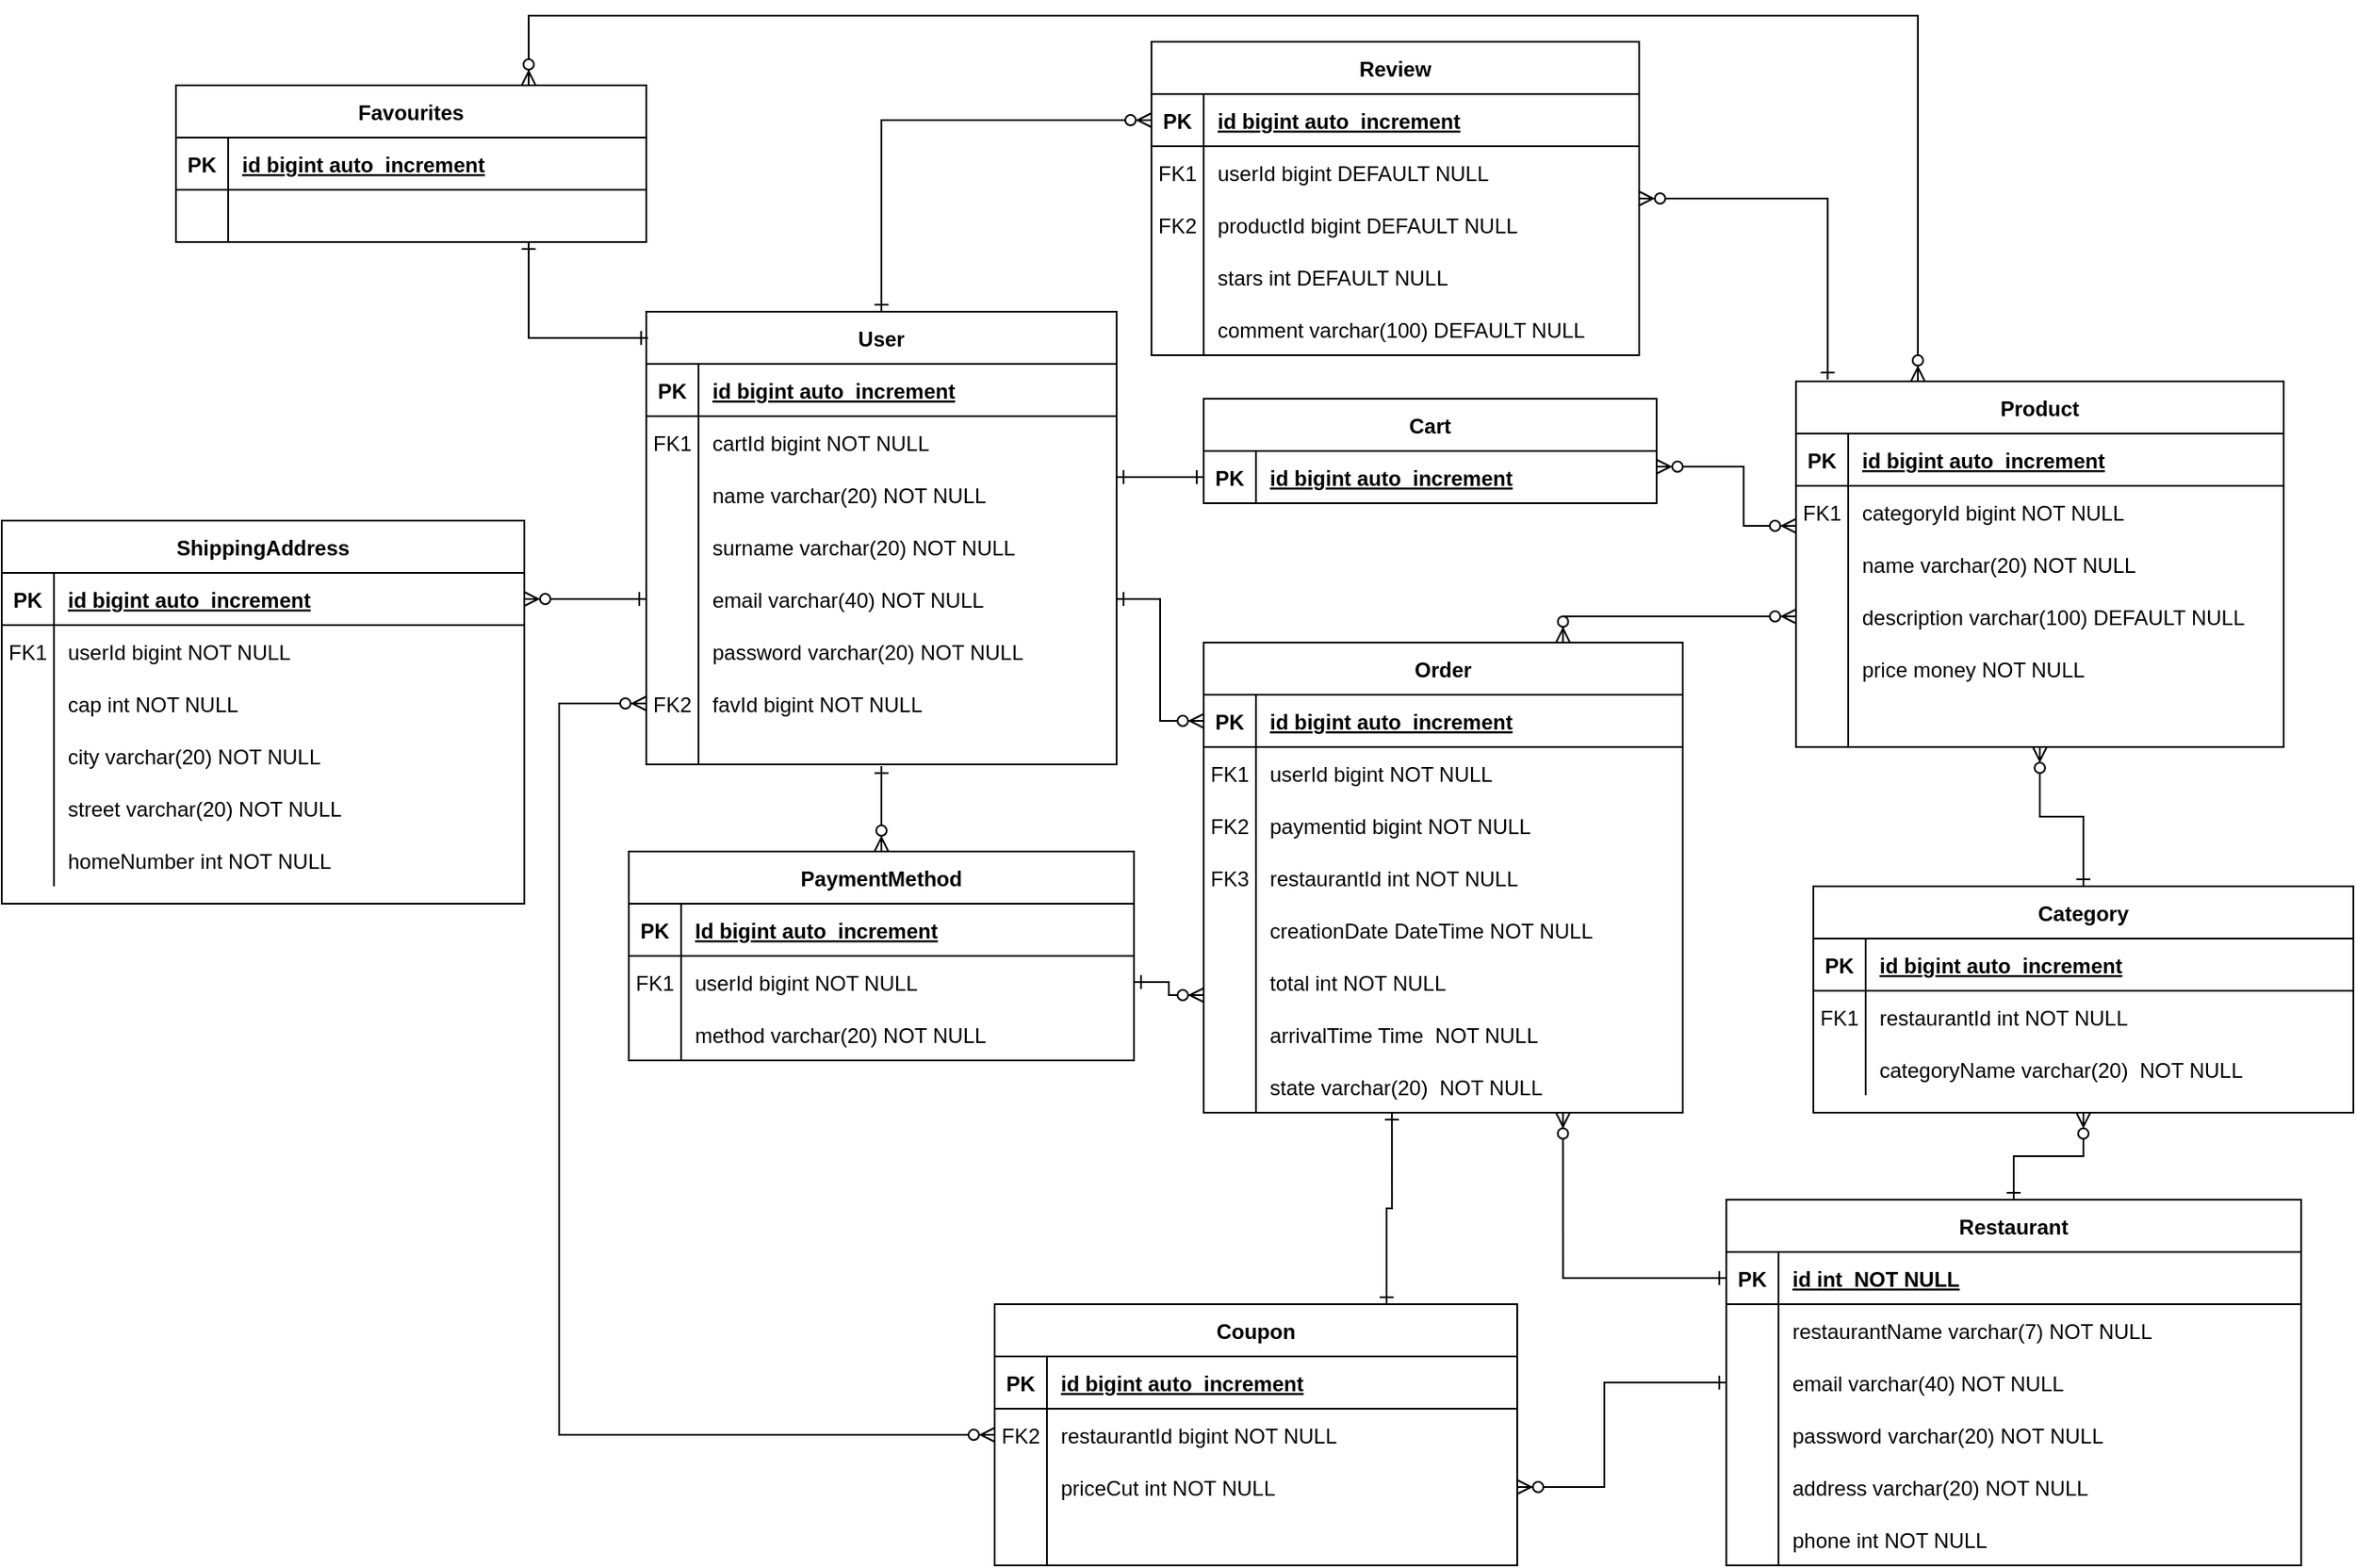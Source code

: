 <mxfile version="14.9.7" type="device"><diagram id="R2lEEEUBdFMjLlhIrx00" name="Page-1"><mxGraphModel dx="1316" dy="762" grid="1" gridSize="10" guides="1" tooltips="1" connect="1" arrows="1" fold="1" page="1" pageScale="1" pageWidth="850" pageHeight="1100" math="0" shadow="0" extFonts="Permanent Marker^https://fonts.googleapis.com/css?family=Permanent+Marker"><root><mxCell id="0"/><mxCell id="1" parent="0"/><mxCell id="C-vyLk0tnHw3VtMMgP7b-1" value="" style="edgeStyle=entityRelationEdgeStyle;endArrow=ERone;startArrow=ERone;endFill=0;startFill=0;entryX=1;entryY=0.167;entryDx=0;entryDy=0;exitX=0;exitY=0.5;exitDx=0;exitDy=0;entryPerimeter=0;" parent="1" source="C-vyLk0tnHw3VtMMgP7b-24" target="CeH41WI6BC9o4BVHSOyD-14" edge="1"><mxGeometry width="100" height="100" relative="1" as="geometry"><mxPoint x="340" y="720" as="sourcePoint"/><mxPoint x="440" y="620" as="targetPoint"/></mxGeometry></mxCell><mxCell id="C-vyLk0tnHw3VtMMgP7b-2" value="User" style="shape=table;startSize=30;container=1;collapsible=1;childLayout=tableLayout;fixedRows=1;rowLines=0;fontStyle=1;align=center;resizeLast=1;" parent="1" vertex="1"><mxGeometry x="120" y="270" width="270" height="260" as="geometry"/></mxCell><mxCell id="C-vyLk0tnHw3VtMMgP7b-3" value="" style="shape=partialRectangle;collapsible=0;dropTarget=0;pointerEvents=0;fillColor=none;points=[[0,0.5],[1,0.5]];portConstraint=eastwest;top=0;left=0;right=0;bottom=1;" parent="C-vyLk0tnHw3VtMMgP7b-2" vertex="1"><mxGeometry y="30" width="270" height="30" as="geometry"/></mxCell><mxCell id="C-vyLk0tnHw3VtMMgP7b-4" value="PK" style="shape=partialRectangle;overflow=hidden;connectable=0;fillColor=none;top=0;left=0;bottom=0;right=0;fontStyle=1;" parent="C-vyLk0tnHw3VtMMgP7b-3" vertex="1"><mxGeometry width="30" height="30" as="geometry"/></mxCell><mxCell id="C-vyLk0tnHw3VtMMgP7b-5" value="id bigint auto_increment " style="shape=partialRectangle;overflow=hidden;connectable=0;fillColor=none;top=0;left=0;bottom=0;right=0;align=left;spacingLeft=6;fontStyle=5;" parent="C-vyLk0tnHw3VtMMgP7b-3" vertex="1"><mxGeometry x="30" width="240" height="30" as="geometry"/></mxCell><mxCell id="C-vyLk0tnHw3VtMMgP7b-9" value="" style="shape=partialRectangle;collapsible=0;dropTarget=0;pointerEvents=0;fillColor=none;points=[[0,0.5],[1,0.5]];portConstraint=eastwest;top=0;left=0;right=0;bottom=0;" parent="C-vyLk0tnHw3VtMMgP7b-2" vertex="1"><mxGeometry y="60" width="270" height="30" as="geometry"/></mxCell><mxCell id="C-vyLk0tnHw3VtMMgP7b-10" value="FK1" style="shape=partialRectangle;overflow=hidden;connectable=0;fillColor=none;top=0;left=0;bottom=0;right=0;" parent="C-vyLk0tnHw3VtMMgP7b-9" vertex="1"><mxGeometry width="30" height="30" as="geometry"/></mxCell><mxCell id="C-vyLk0tnHw3VtMMgP7b-11" value="cartId bigint NOT NULL" style="shape=partialRectangle;overflow=hidden;connectable=0;fillColor=none;top=0;left=0;bottom=0;right=0;align=left;spacingLeft=6;" parent="C-vyLk0tnHw3VtMMgP7b-9" vertex="1"><mxGeometry x="30" width="240" height="30" as="geometry"/></mxCell><mxCell id="CeH41WI6BC9o4BVHSOyD-14" value="" style="shape=partialRectangle;collapsible=0;dropTarget=0;pointerEvents=0;fillColor=none;points=[[0,0.5],[1,0.5]];portConstraint=eastwest;top=0;left=0;right=0;bottom=0;" parent="C-vyLk0tnHw3VtMMgP7b-2" vertex="1"><mxGeometry y="90" width="270" height="30" as="geometry"/></mxCell><mxCell id="CeH41WI6BC9o4BVHSOyD-15" value="" style="shape=partialRectangle;overflow=hidden;connectable=0;fillColor=none;top=0;left=0;bottom=0;right=0;" parent="CeH41WI6BC9o4BVHSOyD-14" vertex="1"><mxGeometry width="30" height="30" as="geometry"/></mxCell><mxCell id="CeH41WI6BC9o4BVHSOyD-16" value="name varchar(20) NOT NULL" style="shape=partialRectangle;overflow=hidden;connectable=0;fillColor=none;top=0;left=0;bottom=0;right=0;align=left;spacingLeft=6;" parent="CeH41WI6BC9o4BVHSOyD-14" vertex="1"><mxGeometry x="30" width="240" height="30" as="geometry"/></mxCell><mxCell id="CeH41WI6BC9o4BVHSOyD-17" value="" style="shape=partialRectangle;collapsible=0;dropTarget=0;pointerEvents=0;fillColor=none;points=[[0,0.5],[1,0.5]];portConstraint=eastwest;top=0;left=0;right=0;bottom=0;" parent="C-vyLk0tnHw3VtMMgP7b-2" vertex="1"><mxGeometry y="120" width="270" height="30" as="geometry"/></mxCell><mxCell id="CeH41WI6BC9o4BVHSOyD-18" value="" style="shape=partialRectangle;overflow=hidden;connectable=0;fillColor=none;top=0;left=0;bottom=0;right=0;" parent="CeH41WI6BC9o4BVHSOyD-17" vertex="1"><mxGeometry width="30" height="30" as="geometry"/></mxCell><mxCell id="CeH41WI6BC9o4BVHSOyD-19" value="surname varchar(20) NOT NULL" style="shape=partialRectangle;overflow=hidden;connectable=0;fillColor=none;top=0;left=0;bottom=0;right=0;align=left;spacingLeft=6;" parent="CeH41WI6BC9o4BVHSOyD-17" vertex="1"><mxGeometry x="30" width="240" height="30" as="geometry"/></mxCell><mxCell id="CeH41WI6BC9o4BVHSOyD-20" value="" style="shape=partialRectangle;collapsible=0;dropTarget=0;pointerEvents=0;fillColor=none;points=[[0,0.5],[1,0.5]];portConstraint=eastwest;top=0;left=0;right=0;bottom=0;" parent="C-vyLk0tnHw3VtMMgP7b-2" vertex="1"><mxGeometry y="150" width="270" height="30" as="geometry"/></mxCell><mxCell id="CeH41WI6BC9o4BVHSOyD-21" value="" style="shape=partialRectangle;overflow=hidden;connectable=0;fillColor=none;top=0;left=0;bottom=0;right=0;" parent="CeH41WI6BC9o4BVHSOyD-20" vertex="1"><mxGeometry width="30" height="30" as="geometry"/></mxCell><mxCell id="CeH41WI6BC9o4BVHSOyD-22" value="email varchar(40) NOT NULL" style="shape=partialRectangle;overflow=hidden;connectable=0;fillColor=none;top=0;left=0;bottom=0;right=0;align=left;spacingLeft=6;" parent="CeH41WI6BC9o4BVHSOyD-20" vertex="1"><mxGeometry x="30" width="240" height="30" as="geometry"/></mxCell><mxCell id="CeH41WI6BC9o4BVHSOyD-23" value="" style="shape=partialRectangle;collapsible=0;dropTarget=0;pointerEvents=0;fillColor=none;points=[[0,0.5],[1,0.5]];portConstraint=eastwest;top=0;left=0;right=0;bottom=0;" parent="C-vyLk0tnHw3VtMMgP7b-2" vertex="1"><mxGeometry y="180" width="270" height="30" as="geometry"/></mxCell><mxCell id="CeH41WI6BC9o4BVHSOyD-24" value="" style="shape=partialRectangle;overflow=hidden;connectable=0;fillColor=none;top=0;left=0;bottom=0;right=0;" parent="CeH41WI6BC9o4BVHSOyD-23" vertex="1"><mxGeometry width="30" height="30" as="geometry"/></mxCell><mxCell id="CeH41WI6BC9o4BVHSOyD-25" value="password varchar(20) NOT NULL" style="shape=partialRectangle;overflow=hidden;connectable=0;fillColor=none;top=0;left=0;bottom=0;right=0;align=left;spacingLeft=6;" parent="CeH41WI6BC9o4BVHSOyD-23" vertex="1"><mxGeometry x="30" width="240" height="30" as="geometry"/></mxCell><mxCell id="CeH41WI6BC9o4BVHSOyD-11" value="" style="shape=partialRectangle;collapsible=0;dropTarget=0;pointerEvents=0;fillColor=none;points=[[0,0.5],[1,0.5]];portConstraint=eastwest;top=0;left=0;right=0;bottom=0;" parent="C-vyLk0tnHw3VtMMgP7b-2" vertex="1"><mxGeometry y="210" width="270" height="30" as="geometry"/></mxCell><mxCell id="CeH41WI6BC9o4BVHSOyD-12" value="FK2" style="shape=partialRectangle;overflow=hidden;connectable=0;fillColor=none;top=0;left=0;bottom=0;right=0;" parent="CeH41WI6BC9o4BVHSOyD-11" vertex="1"><mxGeometry width="30" height="30" as="geometry"/></mxCell><mxCell id="CeH41WI6BC9o4BVHSOyD-13" value="favId bigint NOT NULL" style="shape=partialRectangle;overflow=hidden;connectable=0;fillColor=none;top=0;left=0;bottom=0;right=0;align=left;spacingLeft=6;" parent="CeH41WI6BC9o4BVHSOyD-11" vertex="1"><mxGeometry x="30" width="240" height="30" as="geometry"/></mxCell><mxCell id="C-vyLk0tnHw3VtMMgP7b-6" value="" style="shape=partialRectangle;collapsible=0;dropTarget=0;pointerEvents=0;fillColor=none;points=[[0,0.5],[1,0.5]];portConstraint=eastwest;top=0;left=0;right=0;bottom=0;" parent="C-vyLk0tnHw3VtMMgP7b-2" vertex="1"><mxGeometry y="240" width="270" height="20" as="geometry"/></mxCell><mxCell id="C-vyLk0tnHw3VtMMgP7b-7" value="" style="shape=partialRectangle;overflow=hidden;connectable=0;fillColor=none;top=0;left=0;bottom=0;right=0;" parent="C-vyLk0tnHw3VtMMgP7b-6" vertex="1"><mxGeometry width="30" height="20" as="geometry"/></mxCell><mxCell id="C-vyLk0tnHw3VtMMgP7b-8" value="" style="shape=partialRectangle;overflow=hidden;connectable=0;fillColor=none;top=0;left=0;bottom=0;right=0;align=left;spacingLeft=6;" parent="C-vyLk0tnHw3VtMMgP7b-6" vertex="1"><mxGeometry x="30" width="240" height="20" as="geometry"/></mxCell><mxCell id="C-vyLk0tnHw3VtMMgP7b-23" value="Cart" style="shape=table;startSize=30;container=1;collapsible=1;childLayout=tableLayout;fixedRows=1;rowLines=0;fontStyle=1;align=center;resizeLast=1;" parent="1" vertex="1"><mxGeometry x="440" y="320" width="260" height="60" as="geometry"/></mxCell><mxCell id="C-vyLk0tnHw3VtMMgP7b-24" value="" style="shape=partialRectangle;collapsible=0;dropTarget=0;pointerEvents=0;fillColor=none;points=[[0,0.5],[1,0.5]];portConstraint=eastwest;top=0;left=0;right=0;bottom=1;" parent="C-vyLk0tnHw3VtMMgP7b-23" vertex="1"><mxGeometry y="30" width="260" height="30" as="geometry"/></mxCell><mxCell id="C-vyLk0tnHw3VtMMgP7b-25" value="PK" style="shape=partialRectangle;overflow=hidden;connectable=0;fillColor=none;top=0;left=0;bottom=0;right=0;fontStyle=1;" parent="C-vyLk0tnHw3VtMMgP7b-24" vertex="1"><mxGeometry width="30" height="30" as="geometry"/></mxCell><mxCell id="C-vyLk0tnHw3VtMMgP7b-26" value="id bigint auto_increment" style="shape=partialRectangle;overflow=hidden;connectable=0;fillColor=none;top=0;left=0;bottom=0;right=0;align=left;spacingLeft=6;fontStyle=5;" parent="C-vyLk0tnHw3VtMMgP7b-24" vertex="1"><mxGeometry x="30" width="230" height="30" as="geometry"/></mxCell><mxCell id="CeH41WI6BC9o4BVHSOyD-59" style="edgeStyle=orthogonalEdgeStyle;rounded=0;orthogonalLoop=1;jettySize=auto;html=1;exitX=0.5;exitY=0;exitDx=0;exitDy=0;startArrow=ERzeroToMany;startFill=1;endArrow=ERone;endFill=0;" parent="1" source="CeH41WI6BC9o4BVHSOyD-30" edge="1"><mxGeometry relative="1" as="geometry"><mxPoint x="255" y="531" as="targetPoint"/><Array as="points"><mxPoint x="255" y="531"/></Array></mxGeometry></mxCell><mxCell id="CeH41WI6BC9o4BVHSOyD-30" value="PaymentMethod" style="shape=table;startSize=30;container=1;collapsible=1;childLayout=tableLayout;fixedRows=1;rowLines=0;fontStyle=1;align=center;resizeLast=1;" parent="1" vertex="1"><mxGeometry x="110" y="580" width="290" height="120" as="geometry"/></mxCell><mxCell id="CeH41WI6BC9o4BVHSOyD-31" value="" style="shape=partialRectangle;collapsible=0;dropTarget=0;pointerEvents=0;fillColor=none;top=0;left=0;bottom=1;right=0;points=[[0,0.5],[1,0.5]];portConstraint=eastwest;" parent="CeH41WI6BC9o4BVHSOyD-30" vertex="1"><mxGeometry y="30" width="290" height="30" as="geometry"/></mxCell><mxCell id="CeH41WI6BC9o4BVHSOyD-32" value="PK" style="shape=partialRectangle;connectable=0;fillColor=none;top=0;left=0;bottom=0;right=0;fontStyle=1;overflow=hidden;" parent="CeH41WI6BC9o4BVHSOyD-31" vertex="1"><mxGeometry width="30" height="30" as="geometry"/></mxCell><mxCell id="CeH41WI6BC9o4BVHSOyD-33" value="Id bigint auto_increment" style="shape=partialRectangle;connectable=0;fillColor=none;top=0;left=0;bottom=0;right=0;align=left;spacingLeft=6;fontStyle=5;overflow=hidden;" parent="CeH41WI6BC9o4BVHSOyD-31" vertex="1"><mxGeometry x="30" width="260" height="30" as="geometry"/></mxCell><mxCell id="w4jnXNcKCKi4b3w4N-5O-28" value="" style="shape=partialRectangle;collapsible=0;dropTarget=0;pointerEvents=0;fillColor=none;top=0;left=0;bottom=0;right=0;points=[[0,0.5],[1,0.5]];portConstraint=eastwest;" parent="CeH41WI6BC9o4BVHSOyD-30" vertex="1"><mxGeometry y="60" width="290" height="30" as="geometry"/></mxCell><mxCell id="w4jnXNcKCKi4b3w4N-5O-29" value="FK1" style="shape=partialRectangle;connectable=0;fillColor=none;top=0;left=0;bottom=0;right=0;editable=1;overflow=hidden;" parent="w4jnXNcKCKi4b3w4N-5O-28" vertex="1"><mxGeometry width="30" height="30" as="geometry"/></mxCell><mxCell id="w4jnXNcKCKi4b3w4N-5O-30" value="userId bigint NOT NULL" style="shape=partialRectangle;connectable=0;fillColor=none;top=0;left=0;bottom=0;right=0;align=left;spacingLeft=6;overflow=hidden;" parent="w4jnXNcKCKi4b3w4N-5O-28" vertex="1"><mxGeometry x="30" width="260" height="30" as="geometry"/></mxCell><mxCell id="v0Ko7H9v9p0cmVI43iNv-5" value="" style="shape=partialRectangle;collapsible=0;dropTarget=0;pointerEvents=0;fillColor=none;top=0;left=0;bottom=0;right=0;points=[[0,0.5],[1,0.5]];portConstraint=eastwest;" parent="CeH41WI6BC9o4BVHSOyD-30" vertex="1"><mxGeometry y="90" width="290" height="30" as="geometry"/></mxCell><mxCell id="v0Ko7H9v9p0cmVI43iNv-6" value="" style="shape=partialRectangle;connectable=0;fillColor=none;top=0;left=0;bottom=0;right=0;editable=1;overflow=hidden;" parent="v0Ko7H9v9p0cmVI43iNv-5" vertex="1"><mxGeometry width="30" height="30" as="geometry"/></mxCell><mxCell id="v0Ko7H9v9p0cmVI43iNv-7" value="method varchar(20) NOT NULL" style="shape=partialRectangle;connectable=0;fillColor=none;top=0;left=0;bottom=0;right=0;align=left;spacingLeft=6;overflow=hidden;" parent="v0Ko7H9v9p0cmVI43iNv-5" vertex="1"><mxGeometry x="30" width="260" height="30" as="geometry"/></mxCell><mxCell id="CeH41WI6BC9o4BVHSOyD-61" style="edgeStyle=orthogonalEdgeStyle;rounded=0;orthogonalLoop=1;jettySize=auto;html=1;exitX=0;exitY=0.75;exitDx=0;exitDy=0;entryX=1;entryY=0.5;entryDx=0;entryDy=0;startArrow=ERzeroToMany;startFill=1;endArrow=ERone;endFill=0;" parent="1" source="CeH41WI6BC9o4BVHSOyD-46" target="w4jnXNcKCKi4b3w4N-5O-28" edge="1"><mxGeometry relative="1" as="geometry"/></mxCell><mxCell id="CeH41WI6BC9o4BVHSOyD-105" style="edgeStyle=orthogonalEdgeStyle;rounded=0;orthogonalLoop=1;jettySize=auto;html=1;exitX=0.75;exitY=1;exitDx=0;exitDy=0;entryX=0;entryY=0.5;entryDx=0;entryDy=0;startArrow=ERzeroToMany;startFill=1;endArrow=ERone;endFill=0;" parent="1" source="CeH41WI6BC9o4BVHSOyD-46" target="CeH41WI6BC9o4BVHSOyD-92" edge="1"><mxGeometry relative="1" as="geometry"><Array as="points"><mxPoint x="646" y="825"/></Array></mxGeometry></mxCell><mxCell id="CeH41WI6BC9o4BVHSOyD-46" value="Order" style="shape=table;startSize=30;container=1;collapsible=1;childLayout=tableLayout;fixedRows=1;rowLines=0;fontStyle=1;align=center;resizeLast=1;" parent="1" vertex="1"><mxGeometry x="440" y="460" width="275" height="270" as="geometry"/></mxCell><mxCell id="CeH41WI6BC9o4BVHSOyD-47" value="" style="shape=partialRectangle;collapsible=0;dropTarget=0;pointerEvents=0;fillColor=none;top=0;left=0;bottom=1;right=0;points=[[0,0.5],[1,0.5]];portConstraint=eastwest;" parent="CeH41WI6BC9o4BVHSOyD-46" vertex="1"><mxGeometry y="30" width="275" height="30" as="geometry"/></mxCell><mxCell id="CeH41WI6BC9o4BVHSOyD-48" value="PK" style="shape=partialRectangle;connectable=0;fillColor=none;top=0;left=0;bottom=0;right=0;fontStyle=1;overflow=hidden;" parent="CeH41WI6BC9o4BVHSOyD-47" vertex="1"><mxGeometry width="30" height="30" as="geometry"/></mxCell><mxCell id="CeH41WI6BC9o4BVHSOyD-49" value="id bigint auto_increment" style="shape=partialRectangle;connectable=0;fillColor=none;top=0;left=0;bottom=0;right=0;align=left;spacingLeft=6;fontStyle=5;overflow=hidden;" parent="CeH41WI6BC9o4BVHSOyD-47" vertex="1"><mxGeometry x="30" width="245" height="30" as="geometry"/></mxCell><mxCell id="CeH41WI6BC9o4BVHSOyD-50" value="" style="shape=partialRectangle;collapsible=0;dropTarget=0;pointerEvents=0;fillColor=none;top=0;left=0;bottom=0;right=0;points=[[0,0.5],[1,0.5]];portConstraint=eastwest;" parent="CeH41WI6BC9o4BVHSOyD-46" vertex="1"><mxGeometry y="60" width="275" height="30" as="geometry"/></mxCell><mxCell id="CeH41WI6BC9o4BVHSOyD-51" value="FK1" style="shape=partialRectangle;connectable=0;fillColor=none;top=0;left=0;bottom=0;right=0;editable=1;overflow=hidden;" parent="CeH41WI6BC9o4BVHSOyD-50" vertex="1"><mxGeometry width="30" height="30" as="geometry"/></mxCell><mxCell id="CeH41WI6BC9o4BVHSOyD-52" value="userId bigint NOT NULL" style="shape=partialRectangle;connectable=0;fillColor=none;top=0;left=0;bottom=0;right=0;align=left;spacingLeft=6;overflow=hidden;" parent="CeH41WI6BC9o4BVHSOyD-50" vertex="1"><mxGeometry x="30" width="245" height="30" as="geometry"/></mxCell><mxCell id="CeH41WI6BC9o4BVHSOyD-53" value="" style="shape=partialRectangle;collapsible=0;dropTarget=0;pointerEvents=0;fillColor=none;top=0;left=0;bottom=0;right=0;points=[[0,0.5],[1,0.5]];portConstraint=eastwest;" parent="CeH41WI6BC9o4BVHSOyD-46" vertex="1"><mxGeometry y="90" width="275" height="30" as="geometry"/></mxCell><mxCell id="CeH41WI6BC9o4BVHSOyD-54" value="FK2" style="shape=partialRectangle;connectable=0;fillColor=none;top=0;left=0;bottom=0;right=0;editable=1;overflow=hidden;" parent="CeH41WI6BC9o4BVHSOyD-53" vertex="1"><mxGeometry width="30" height="30" as="geometry"/></mxCell><mxCell id="CeH41WI6BC9o4BVHSOyD-55" value="paymentid bigint NOT NULL" style="shape=partialRectangle;connectable=0;fillColor=none;top=0;left=0;bottom=0;right=0;align=left;spacingLeft=6;overflow=hidden;" parent="CeH41WI6BC9o4BVHSOyD-53" vertex="1"><mxGeometry x="30" width="245" height="30" as="geometry"/></mxCell><mxCell id="CeH41WI6BC9o4BVHSOyD-56" value="" style="shape=partialRectangle;collapsible=0;dropTarget=0;pointerEvents=0;fillColor=none;top=0;left=0;bottom=0;right=0;points=[[0,0.5],[1,0.5]];portConstraint=eastwest;" parent="CeH41WI6BC9o4BVHSOyD-46" vertex="1"><mxGeometry y="120" width="275" height="30" as="geometry"/></mxCell><mxCell id="CeH41WI6BC9o4BVHSOyD-57" value="FK3" style="shape=partialRectangle;connectable=0;fillColor=none;top=0;left=0;bottom=0;right=0;editable=1;overflow=hidden;" parent="CeH41WI6BC9o4BVHSOyD-56" vertex="1"><mxGeometry width="30" height="30" as="geometry"/></mxCell><mxCell id="CeH41WI6BC9o4BVHSOyD-58" value="restaurantId int NOT NULL" style="shape=partialRectangle;connectable=0;fillColor=none;top=0;left=0;bottom=0;right=0;align=left;spacingLeft=6;overflow=hidden;" parent="CeH41WI6BC9o4BVHSOyD-56" vertex="1"><mxGeometry x="30" width="245" height="30" as="geometry"/></mxCell><mxCell id="CeH41WI6BC9o4BVHSOyD-183" value="" style="shape=partialRectangle;collapsible=0;dropTarget=0;pointerEvents=0;fillColor=none;top=0;left=0;bottom=0;right=0;points=[[0,0.5],[1,0.5]];portConstraint=eastwest;" parent="CeH41WI6BC9o4BVHSOyD-46" vertex="1"><mxGeometry y="150" width="275" height="30" as="geometry"/></mxCell><mxCell id="CeH41WI6BC9o4BVHSOyD-184" value="" style="shape=partialRectangle;connectable=0;fillColor=none;top=0;left=0;bottom=0;right=0;editable=1;overflow=hidden;" parent="CeH41WI6BC9o4BVHSOyD-183" vertex="1"><mxGeometry width="30" height="30" as="geometry"/></mxCell><mxCell id="CeH41WI6BC9o4BVHSOyD-185" value="creationDate DateTime NOT NULL" style="shape=partialRectangle;connectable=0;fillColor=none;top=0;left=0;bottom=0;right=0;align=left;spacingLeft=6;overflow=hidden;" parent="CeH41WI6BC9o4BVHSOyD-183" vertex="1"><mxGeometry x="30" width="245" height="30" as="geometry"/></mxCell><mxCell id="CeH41WI6BC9o4BVHSOyD-186" value="" style="shape=partialRectangle;collapsible=0;dropTarget=0;pointerEvents=0;fillColor=none;top=0;left=0;bottom=0;right=0;points=[[0,0.5],[1,0.5]];portConstraint=eastwest;" parent="CeH41WI6BC9o4BVHSOyD-46" vertex="1"><mxGeometry y="180" width="275" height="30" as="geometry"/></mxCell><mxCell id="CeH41WI6BC9o4BVHSOyD-187" value="" style="shape=partialRectangle;connectable=0;fillColor=none;top=0;left=0;bottom=0;right=0;editable=1;overflow=hidden;" parent="CeH41WI6BC9o4BVHSOyD-186" vertex="1"><mxGeometry width="30" height="30" as="geometry"/></mxCell><mxCell id="CeH41WI6BC9o4BVHSOyD-188" value="total int NOT NULL" style="shape=partialRectangle;connectable=0;fillColor=none;top=0;left=0;bottom=0;right=0;align=left;spacingLeft=6;overflow=hidden;" parent="CeH41WI6BC9o4BVHSOyD-186" vertex="1"><mxGeometry x="30" width="245" height="30" as="geometry"/></mxCell><mxCell id="CeH41WI6BC9o4BVHSOyD-189" value="" style="shape=partialRectangle;collapsible=0;dropTarget=0;pointerEvents=0;fillColor=none;top=0;left=0;bottom=0;right=0;points=[[0,0.5],[1,0.5]];portConstraint=eastwest;" parent="CeH41WI6BC9o4BVHSOyD-46" vertex="1"><mxGeometry y="210" width="275" height="30" as="geometry"/></mxCell><mxCell id="CeH41WI6BC9o4BVHSOyD-190" value="" style="shape=partialRectangle;connectable=0;fillColor=none;top=0;left=0;bottom=0;right=0;editable=1;overflow=hidden;" parent="CeH41WI6BC9o4BVHSOyD-189" vertex="1"><mxGeometry width="30" height="30" as="geometry"/></mxCell><mxCell id="CeH41WI6BC9o4BVHSOyD-191" value="arrivalTime Time  NOT NULL" style="shape=partialRectangle;connectable=0;fillColor=none;top=0;left=0;bottom=0;right=0;align=left;spacingLeft=6;overflow=hidden;" parent="CeH41WI6BC9o4BVHSOyD-189" vertex="1"><mxGeometry x="30" width="245" height="30" as="geometry"/></mxCell><mxCell id="CeH41WI6BC9o4BVHSOyD-192" value="" style="shape=partialRectangle;collapsible=0;dropTarget=0;pointerEvents=0;fillColor=none;top=0;left=0;bottom=0;right=0;points=[[0,0.5],[1,0.5]];portConstraint=eastwest;" parent="CeH41WI6BC9o4BVHSOyD-46" vertex="1"><mxGeometry y="240" width="275" height="30" as="geometry"/></mxCell><mxCell id="CeH41WI6BC9o4BVHSOyD-193" value="" style="shape=partialRectangle;connectable=0;fillColor=none;top=0;left=0;bottom=0;right=0;editable=1;overflow=hidden;" parent="CeH41WI6BC9o4BVHSOyD-192" vertex="1"><mxGeometry width="30" height="30" as="geometry"/></mxCell><mxCell id="CeH41WI6BC9o4BVHSOyD-194" value="state varchar(20)  NOT NULL" style="shape=partialRectangle;connectable=0;fillColor=none;top=0;left=0;bottom=0;right=0;align=left;spacingLeft=6;overflow=hidden;" parent="CeH41WI6BC9o4BVHSOyD-192" vertex="1"><mxGeometry x="30" width="245" height="30" as="geometry"/></mxCell><mxCell id="CeH41WI6BC9o4BVHSOyD-60" style="edgeStyle=orthogonalEdgeStyle;rounded=0;orthogonalLoop=1;jettySize=auto;html=1;exitX=0;exitY=0.5;exitDx=0;exitDy=0;entryX=1;entryY=0.5;entryDx=0;entryDy=0;startArrow=ERzeroToMany;startFill=1;endArrow=ERone;endFill=0;" parent="1" source="CeH41WI6BC9o4BVHSOyD-47" target="CeH41WI6BC9o4BVHSOyD-20" edge="1"><mxGeometry relative="1" as="geometry"/></mxCell><mxCell id="CeH41WI6BC9o4BVHSOyD-90" style="edgeStyle=orthogonalEdgeStyle;rounded=0;orthogonalLoop=1;jettySize=auto;html=1;exitX=0.5;exitY=1;exitDx=0;exitDy=0;entryX=0.5;entryY=0;entryDx=0;entryDy=0;startArrow=ERzeroToMany;startFill=1;endArrow=ERone;endFill=0;" parent="1" source="CeH41WI6BC9o4BVHSOyD-62" target="CeH41WI6BC9o4BVHSOyD-77" edge="1"><mxGeometry relative="1" as="geometry"><Array as="points"><mxPoint x="920" y="560"/><mxPoint x="945" y="560"/></Array></mxGeometry></mxCell><mxCell id="CeH41WI6BC9o4BVHSOyD-62" value="Product" style="shape=table;startSize=30;container=1;collapsible=1;childLayout=tableLayout;fixedRows=1;rowLines=0;fontStyle=1;align=center;resizeLast=1;" parent="1" vertex="1"><mxGeometry x="780" y="310" width="280" height="210" as="geometry"/></mxCell><mxCell id="CeH41WI6BC9o4BVHSOyD-63" value="" style="shape=partialRectangle;collapsible=0;dropTarget=0;pointerEvents=0;fillColor=none;top=0;left=0;bottom=1;right=0;points=[[0,0.5],[1,0.5]];portConstraint=eastwest;" parent="CeH41WI6BC9o4BVHSOyD-62" vertex="1"><mxGeometry y="30" width="280" height="30" as="geometry"/></mxCell><mxCell id="CeH41WI6BC9o4BVHSOyD-64" value="PK" style="shape=partialRectangle;connectable=0;fillColor=none;top=0;left=0;bottom=0;right=0;fontStyle=1;overflow=hidden;" parent="CeH41WI6BC9o4BVHSOyD-63" vertex="1"><mxGeometry width="30" height="30" as="geometry"/></mxCell><mxCell id="CeH41WI6BC9o4BVHSOyD-65" value="id bigint auto_increment" style="shape=partialRectangle;connectable=0;fillColor=none;top=0;left=0;bottom=0;right=0;align=left;spacingLeft=6;fontStyle=5;overflow=hidden;" parent="CeH41WI6BC9o4BVHSOyD-63" vertex="1"><mxGeometry x="30" width="250" height="30" as="geometry"/></mxCell><mxCell id="CeH41WI6BC9o4BVHSOyD-66" value="" style="shape=partialRectangle;collapsible=0;dropTarget=0;pointerEvents=0;fillColor=none;top=0;left=0;bottom=0;right=0;points=[[0,0.5],[1,0.5]];portConstraint=eastwest;" parent="CeH41WI6BC9o4BVHSOyD-62" vertex="1"><mxGeometry y="60" width="280" height="30" as="geometry"/></mxCell><mxCell id="CeH41WI6BC9o4BVHSOyD-67" value="FK1" style="shape=partialRectangle;connectable=0;fillColor=none;top=0;left=0;bottom=0;right=0;editable=1;overflow=hidden;" parent="CeH41WI6BC9o4BVHSOyD-66" vertex="1"><mxGeometry width="30" height="30" as="geometry"/></mxCell><mxCell id="CeH41WI6BC9o4BVHSOyD-68" value="categoryId bigint NOT NULL" style="shape=partialRectangle;connectable=0;fillColor=none;top=0;left=0;bottom=0;right=0;align=left;spacingLeft=6;overflow=hidden;" parent="CeH41WI6BC9o4BVHSOyD-66" vertex="1"><mxGeometry x="30" width="250" height="30" as="geometry"/></mxCell><mxCell id="CeH41WI6BC9o4BVHSOyD-69" value="" style="shape=partialRectangle;collapsible=0;dropTarget=0;pointerEvents=0;fillColor=none;top=0;left=0;bottom=0;right=0;points=[[0,0.5],[1,0.5]];portConstraint=eastwest;" parent="CeH41WI6BC9o4BVHSOyD-62" vertex="1"><mxGeometry y="90" width="280" height="30" as="geometry"/></mxCell><mxCell id="CeH41WI6BC9o4BVHSOyD-70" value="" style="shape=partialRectangle;connectable=0;fillColor=none;top=0;left=0;bottom=0;right=0;editable=1;overflow=hidden;" parent="CeH41WI6BC9o4BVHSOyD-69" vertex="1"><mxGeometry width="30" height="30" as="geometry"/></mxCell><mxCell id="CeH41WI6BC9o4BVHSOyD-71" value="name varchar(20) NOT NULL" style="shape=partialRectangle;connectable=0;fillColor=none;top=0;left=0;bottom=0;right=0;align=left;spacingLeft=6;overflow=hidden;" parent="CeH41WI6BC9o4BVHSOyD-69" vertex="1"><mxGeometry x="30" width="250" height="30" as="geometry"/></mxCell><mxCell id="CeH41WI6BC9o4BVHSOyD-72" value="" style="shape=partialRectangle;collapsible=0;dropTarget=0;pointerEvents=0;fillColor=none;top=0;left=0;bottom=0;right=0;points=[[0,0.5],[1,0.5]];portConstraint=eastwest;" parent="CeH41WI6BC9o4BVHSOyD-62" vertex="1"><mxGeometry y="120" width="280" height="30" as="geometry"/></mxCell><mxCell id="CeH41WI6BC9o4BVHSOyD-73" value="" style="shape=partialRectangle;connectable=0;fillColor=none;top=0;left=0;bottom=0;right=0;editable=1;overflow=hidden;" parent="CeH41WI6BC9o4BVHSOyD-72" vertex="1"><mxGeometry width="30" height="30" as="geometry"/></mxCell><mxCell id="CeH41WI6BC9o4BVHSOyD-74" value="description varchar(100) DEFAULT NULL" style="shape=partialRectangle;connectable=0;fillColor=none;top=0;left=0;bottom=0;right=0;align=left;spacingLeft=6;overflow=hidden;" parent="CeH41WI6BC9o4BVHSOyD-72" vertex="1"><mxGeometry x="30" width="250" height="30" as="geometry"/></mxCell><mxCell id="w4jnXNcKCKi4b3w4N-5O-7" value="" style="shape=partialRectangle;collapsible=0;dropTarget=0;pointerEvents=0;fillColor=none;top=0;left=0;bottom=0;right=0;points=[[0,0.5],[1,0.5]];portConstraint=eastwest;" parent="CeH41WI6BC9o4BVHSOyD-62" vertex="1"><mxGeometry y="150" width="280" height="30" as="geometry"/></mxCell><mxCell id="w4jnXNcKCKi4b3w4N-5O-8" value="" style="shape=partialRectangle;connectable=0;fillColor=none;top=0;left=0;bottom=0;right=0;editable=1;overflow=hidden;" parent="w4jnXNcKCKi4b3w4N-5O-7" vertex="1"><mxGeometry width="30" height="30" as="geometry"/></mxCell><mxCell id="w4jnXNcKCKi4b3w4N-5O-9" value="price money NOT NULL" style="shape=partialRectangle;connectable=0;fillColor=none;top=0;left=0;bottom=0;right=0;align=left;spacingLeft=6;overflow=hidden;" parent="w4jnXNcKCKi4b3w4N-5O-7" vertex="1"><mxGeometry x="30" width="250" height="30" as="geometry"/></mxCell><mxCell id="w4jnXNcKCKi4b3w4N-5O-1" value="" style="shape=partialRectangle;collapsible=0;dropTarget=0;pointerEvents=0;fillColor=none;top=0;left=0;bottom=0;right=0;points=[[0,0.5],[1,0.5]];portConstraint=eastwest;" parent="CeH41WI6BC9o4BVHSOyD-62" vertex="1"><mxGeometry y="180" width="280" height="30" as="geometry"/></mxCell><mxCell id="w4jnXNcKCKi4b3w4N-5O-2" value="" style="shape=partialRectangle;connectable=0;fillColor=none;top=0;left=0;bottom=0;right=0;editable=1;overflow=hidden;" parent="w4jnXNcKCKi4b3w4N-5O-1" vertex="1"><mxGeometry width="30" height="30" as="geometry"/></mxCell><mxCell id="w4jnXNcKCKi4b3w4N-5O-3" value="" style="shape=partialRectangle;connectable=0;fillColor=none;top=0;left=0;bottom=0;right=0;align=left;spacingLeft=6;overflow=hidden;" parent="w4jnXNcKCKi4b3w4N-5O-1" vertex="1"><mxGeometry x="30" width="250" height="30" as="geometry"/></mxCell><mxCell id="CeH41WI6BC9o4BVHSOyD-75" style="edgeStyle=orthogonalEdgeStyle;rounded=0;orthogonalLoop=1;jettySize=auto;html=1;startArrow=ERzeroToMany;startFill=1;endArrow=ERzeroToMany;endFill=1;" parent="1" edge="1"><mxGeometry relative="1" as="geometry"><Array as="points"><mxPoint x="750" y="393"/><mxPoint x="750" y="359"/></Array><mxPoint x="780" y="393" as="sourcePoint"/><mxPoint x="700" y="359" as="targetPoint"/></mxGeometry></mxCell><mxCell id="CeH41WI6BC9o4BVHSOyD-76" style="edgeStyle=orthogonalEdgeStyle;rounded=0;orthogonalLoop=1;jettySize=auto;html=1;exitX=0;exitY=0.5;exitDx=0;exitDy=0;entryX=0.75;entryY=0;entryDx=0;entryDy=0;startArrow=ERzeroToMany;startFill=1;endArrow=ERzeroToMany;endFill=1;" parent="1" source="CeH41WI6BC9o4BVHSOyD-72" target="CeH41WI6BC9o4BVHSOyD-46" edge="1"><mxGeometry relative="1" as="geometry"><Array as="points"><mxPoint x="646" y="445"/></Array></mxGeometry></mxCell><mxCell id="CeH41WI6BC9o4BVHSOyD-104" style="edgeStyle=orthogonalEdgeStyle;rounded=0;orthogonalLoop=1;jettySize=auto;html=1;startArrow=ERzeroToMany;startFill=1;endArrow=ERone;endFill=0;exitX=0.5;exitY=1;exitDx=0;exitDy=0;" parent="1" target="CeH41WI6BC9o4BVHSOyD-91" edge="1" source="CeH41WI6BC9o4BVHSOyD-77"><mxGeometry relative="1" as="geometry"><Array as="points"/><mxPoint x="905" y="700" as="sourcePoint"/></mxGeometry></mxCell><mxCell id="CeH41WI6BC9o4BVHSOyD-77" value="Category" style="shape=table;startSize=30;container=1;collapsible=1;childLayout=tableLayout;fixedRows=1;rowLines=0;fontStyle=1;align=center;resizeLast=1;" parent="1" vertex="1"><mxGeometry x="790" y="600" width="310" height="130" as="geometry"/></mxCell><mxCell id="CeH41WI6BC9o4BVHSOyD-78" value="" style="shape=partialRectangle;collapsible=0;dropTarget=0;pointerEvents=0;fillColor=none;top=0;left=0;bottom=1;right=0;points=[[0,0.5],[1,0.5]];portConstraint=eastwest;" parent="CeH41WI6BC9o4BVHSOyD-77" vertex="1"><mxGeometry y="30" width="310" height="30" as="geometry"/></mxCell><mxCell id="CeH41WI6BC9o4BVHSOyD-79" value="PK" style="shape=partialRectangle;connectable=0;fillColor=none;top=0;left=0;bottom=0;right=0;fontStyle=1;overflow=hidden;" parent="CeH41WI6BC9o4BVHSOyD-78" vertex="1"><mxGeometry width="30" height="30" as="geometry"/></mxCell><mxCell id="CeH41WI6BC9o4BVHSOyD-80" value="id bigint auto_increment" style="shape=partialRectangle;connectable=0;fillColor=none;top=0;left=0;bottom=0;right=0;align=left;spacingLeft=6;fontStyle=5;overflow=hidden;" parent="CeH41WI6BC9o4BVHSOyD-78" vertex="1"><mxGeometry x="30" width="280" height="30" as="geometry"/></mxCell><mxCell id="CeH41WI6BC9o4BVHSOyD-81" value="" style="shape=partialRectangle;collapsible=0;dropTarget=0;pointerEvents=0;fillColor=none;top=0;left=0;bottom=0;right=0;points=[[0,0.5],[1,0.5]];portConstraint=eastwest;" parent="CeH41WI6BC9o4BVHSOyD-77" vertex="1"><mxGeometry y="60" width="310" height="30" as="geometry"/></mxCell><mxCell id="CeH41WI6BC9o4BVHSOyD-82" value="FK1" style="shape=partialRectangle;connectable=0;fillColor=none;top=0;left=0;bottom=0;right=0;editable=1;overflow=hidden;" parent="CeH41WI6BC9o4BVHSOyD-81" vertex="1"><mxGeometry width="30" height="30" as="geometry"/></mxCell><mxCell id="CeH41WI6BC9o4BVHSOyD-83" value="restaurantId int NOT NULL" style="shape=partialRectangle;connectable=0;fillColor=none;top=0;left=0;bottom=0;right=0;align=left;spacingLeft=6;overflow=hidden;" parent="CeH41WI6BC9o4BVHSOyD-81" vertex="1"><mxGeometry x="30" width="280" height="30" as="geometry"/></mxCell><mxCell id="Xtvbg3dytBhXi6AT1d0Q-1" value="" style="shape=partialRectangle;collapsible=0;dropTarget=0;pointerEvents=0;fillColor=none;top=0;left=0;bottom=0;right=0;points=[[0,0.5],[1,0.5]];portConstraint=eastwest;" vertex="1" parent="CeH41WI6BC9o4BVHSOyD-77"><mxGeometry y="90" width="310" height="30" as="geometry"/></mxCell><mxCell id="Xtvbg3dytBhXi6AT1d0Q-2" value="" style="shape=partialRectangle;connectable=0;fillColor=none;top=0;left=0;bottom=0;right=0;editable=1;overflow=hidden;" vertex="1" parent="Xtvbg3dytBhXi6AT1d0Q-1"><mxGeometry width="30" height="30" as="geometry"/></mxCell><mxCell id="Xtvbg3dytBhXi6AT1d0Q-3" value="categoryName varchar(20)  NOT NULL" style="shape=partialRectangle;connectable=0;fillColor=none;top=0;left=0;bottom=0;right=0;align=left;spacingLeft=6;overflow=hidden;" vertex="1" parent="Xtvbg3dytBhXi6AT1d0Q-1"><mxGeometry x="30" width="280" height="30" as="geometry"/></mxCell><mxCell id="CeH41WI6BC9o4BVHSOyD-91" value="Restaurant" style="shape=table;startSize=30;container=1;collapsible=1;childLayout=tableLayout;fixedRows=1;rowLines=0;fontStyle=1;align=center;resizeLast=1;" parent="1" vertex="1"><mxGeometry x="740" y="780" width="330" height="210" as="geometry"/></mxCell><mxCell id="CeH41WI6BC9o4BVHSOyD-92" value="" style="shape=partialRectangle;collapsible=0;dropTarget=0;pointerEvents=0;fillColor=none;top=0;left=0;bottom=1;right=0;points=[[0,0.5],[1,0.5]];portConstraint=eastwest;" parent="CeH41WI6BC9o4BVHSOyD-91" vertex="1"><mxGeometry y="30" width="330" height="30" as="geometry"/></mxCell><mxCell id="CeH41WI6BC9o4BVHSOyD-93" value="PK" style="shape=partialRectangle;connectable=0;fillColor=none;top=0;left=0;bottom=0;right=0;fontStyle=1;overflow=hidden;" parent="CeH41WI6BC9o4BVHSOyD-92" vertex="1"><mxGeometry width="30" height="30" as="geometry"/></mxCell><mxCell id="CeH41WI6BC9o4BVHSOyD-94" value="id int  NOT NULL" style="shape=partialRectangle;connectable=0;fillColor=none;top=0;left=0;bottom=0;right=0;align=left;spacingLeft=6;fontStyle=5;overflow=hidden;" parent="CeH41WI6BC9o4BVHSOyD-92" vertex="1"><mxGeometry x="30" width="300" height="30" as="geometry"/></mxCell><mxCell id="v0Ko7H9v9p0cmVI43iNv-31" value="" style="shape=partialRectangle;collapsible=0;dropTarget=0;pointerEvents=0;fillColor=none;top=0;left=0;bottom=0;right=0;points=[[0,0.5],[1,0.5]];portConstraint=eastwest;" parent="CeH41WI6BC9o4BVHSOyD-91" vertex="1"><mxGeometry y="60" width="330" height="30" as="geometry"/></mxCell><mxCell id="v0Ko7H9v9p0cmVI43iNv-32" value="" style="shape=partialRectangle;connectable=0;fillColor=none;top=0;left=0;bottom=0;right=0;editable=1;overflow=hidden;" parent="v0Ko7H9v9p0cmVI43iNv-31" vertex="1"><mxGeometry width="30" height="30" as="geometry"/></mxCell><mxCell id="v0Ko7H9v9p0cmVI43iNv-33" value="restaurantName varchar(7) NOT NULL" style="shape=partialRectangle;connectable=0;fillColor=none;top=0;left=0;bottom=0;right=0;align=left;spacingLeft=6;overflow=hidden;" parent="v0Ko7H9v9p0cmVI43iNv-31" vertex="1"><mxGeometry x="30" width="300" height="30" as="geometry"/></mxCell><mxCell id="CeH41WI6BC9o4BVHSOyD-98" value="" style="shape=partialRectangle;collapsible=0;dropTarget=0;pointerEvents=0;fillColor=none;top=0;left=0;bottom=0;right=0;points=[[0,0.5],[1,0.5]];portConstraint=eastwest;" parent="CeH41WI6BC9o4BVHSOyD-91" vertex="1"><mxGeometry y="90" width="330" height="30" as="geometry"/></mxCell><mxCell id="CeH41WI6BC9o4BVHSOyD-99" value="" style="shape=partialRectangle;connectable=0;fillColor=none;top=0;left=0;bottom=0;right=0;editable=1;overflow=hidden;" parent="CeH41WI6BC9o4BVHSOyD-98" vertex="1"><mxGeometry width="30" height="30" as="geometry"/></mxCell><mxCell id="CeH41WI6BC9o4BVHSOyD-100" value="email varchar(40) NOT NULL" style="shape=partialRectangle;connectable=0;fillColor=none;top=0;left=0;bottom=0;right=0;align=left;spacingLeft=6;overflow=hidden;" parent="CeH41WI6BC9o4BVHSOyD-98" vertex="1"><mxGeometry x="30" width="300" height="30" as="geometry"/></mxCell><mxCell id="v0Ko7H9v9p0cmVI43iNv-28" value="" style="shape=partialRectangle;collapsible=0;dropTarget=0;pointerEvents=0;fillColor=none;top=0;left=0;bottom=0;right=0;points=[[0,0.5],[1,0.5]];portConstraint=eastwest;" parent="CeH41WI6BC9o4BVHSOyD-91" vertex="1"><mxGeometry y="120" width="330" height="30" as="geometry"/></mxCell><mxCell id="v0Ko7H9v9p0cmVI43iNv-29" value="" style="shape=partialRectangle;connectable=0;fillColor=none;top=0;left=0;bottom=0;right=0;editable=1;overflow=hidden;" parent="v0Ko7H9v9p0cmVI43iNv-28" vertex="1"><mxGeometry width="30" height="30" as="geometry"/></mxCell><mxCell id="v0Ko7H9v9p0cmVI43iNv-30" value="password varchar(20) NOT NULL" style="shape=partialRectangle;connectable=0;fillColor=none;top=0;left=0;bottom=0;right=0;align=left;spacingLeft=6;overflow=hidden;" parent="v0Ko7H9v9p0cmVI43iNv-28" vertex="1"><mxGeometry x="30" width="300" height="30" as="geometry"/></mxCell><mxCell id="v0Ko7H9v9p0cmVI43iNv-34" value="" style="shape=partialRectangle;collapsible=0;dropTarget=0;pointerEvents=0;fillColor=none;top=0;left=0;bottom=0;right=0;points=[[0,0.5],[1,0.5]];portConstraint=eastwest;" parent="CeH41WI6BC9o4BVHSOyD-91" vertex="1"><mxGeometry y="150" width="330" height="30" as="geometry"/></mxCell><mxCell id="v0Ko7H9v9p0cmVI43iNv-35" value="" style="shape=partialRectangle;connectable=0;fillColor=none;top=0;left=0;bottom=0;right=0;editable=1;overflow=hidden;" parent="v0Ko7H9v9p0cmVI43iNv-34" vertex="1"><mxGeometry width="30" height="30" as="geometry"/></mxCell><mxCell id="v0Ko7H9v9p0cmVI43iNv-36" value="address varchar(20) NOT NULL" style="shape=partialRectangle;connectable=0;fillColor=none;top=0;left=0;bottom=0;right=0;align=left;spacingLeft=6;overflow=hidden;" parent="v0Ko7H9v9p0cmVI43iNv-34" vertex="1"><mxGeometry x="30" width="300" height="30" as="geometry"/></mxCell><mxCell id="e9CVlYwTHjfBYk54vyiZ-2" value="" style="shape=partialRectangle;collapsible=0;dropTarget=0;pointerEvents=0;fillColor=none;top=0;left=0;bottom=0;right=0;points=[[0,0.5],[1,0.5]];portConstraint=eastwest;" parent="CeH41WI6BC9o4BVHSOyD-91" vertex="1"><mxGeometry y="180" width="330" height="30" as="geometry"/></mxCell><mxCell id="e9CVlYwTHjfBYk54vyiZ-3" value="" style="shape=partialRectangle;connectable=0;fillColor=none;top=0;left=0;bottom=0;right=0;editable=1;overflow=hidden;" parent="e9CVlYwTHjfBYk54vyiZ-2" vertex="1"><mxGeometry width="30" height="30" as="geometry"/></mxCell><mxCell id="e9CVlYwTHjfBYk54vyiZ-4" value="phone int NOT NULL" style="shape=partialRectangle;connectable=0;fillColor=none;top=0;left=0;bottom=0;right=0;align=left;spacingLeft=6;overflow=hidden;" parent="e9CVlYwTHjfBYk54vyiZ-2" vertex="1"><mxGeometry x="30" width="300" height="30" as="geometry"/></mxCell><mxCell id="e9CVlYwTHjfBYk54vyiZ-1" style="edgeStyle=orthogonalEdgeStyle;rounded=0;orthogonalLoop=1;jettySize=auto;html=1;exitX=0.75;exitY=0;exitDx=0;exitDy=0;entryX=0.393;entryY=1;entryDx=0;entryDy=0;entryPerimeter=0;startArrow=ERone;startFill=0;endArrow=ERone;endFill=0;" parent="1" source="CeH41WI6BC9o4BVHSOyD-106" target="CeH41WI6BC9o4BVHSOyD-192" edge="1"><mxGeometry relative="1" as="geometry"/></mxCell><mxCell id="CeH41WI6BC9o4BVHSOyD-106" value="Coupon" style="shape=table;startSize=30;container=1;collapsible=1;childLayout=tableLayout;fixedRows=1;rowLines=0;fontStyle=1;align=center;resizeLast=1;" parent="1" vertex="1"><mxGeometry x="320" y="840" width="300" height="150" as="geometry"/></mxCell><mxCell id="CeH41WI6BC9o4BVHSOyD-107" value="" style="shape=partialRectangle;collapsible=0;dropTarget=0;pointerEvents=0;fillColor=none;top=0;left=0;bottom=1;right=0;points=[[0,0.5],[1,0.5]];portConstraint=eastwest;" parent="CeH41WI6BC9o4BVHSOyD-106" vertex="1"><mxGeometry y="30" width="300" height="30" as="geometry"/></mxCell><mxCell id="CeH41WI6BC9o4BVHSOyD-108" value="PK" style="shape=partialRectangle;connectable=0;fillColor=none;top=0;left=0;bottom=0;right=0;fontStyle=1;overflow=hidden;" parent="CeH41WI6BC9o4BVHSOyD-107" vertex="1"><mxGeometry width="30" height="30" as="geometry"/></mxCell><mxCell id="CeH41WI6BC9o4BVHSOyD-109" value="id bigint auto_increment" style="shape=partialRectangle;connectable=0;fillColor=none;top=0;left=0;bottom=0;right=0;align=left;spacingLeft=6;fontStyle=5;overflow=hidden;" parent="CeH41WI6BC9o4BVHSOyD-107" vertex="1"><mxGeometry x="30" width="270" height="30" as="geometry"/></mxCell><mxCell id="CeH41WI6BC9o4BVHSOyD-120" value="" style="shape=partialRectangle;collapsible=0;dropTarget=0;pointerEvents=0;fillColor=none;top=0;left=0;bottom=0;right=0;points=[[0,0.5],[1,0.5]];portConstraint=eastwest;" parent="CeH41WI6BC9o4BVHSOyD-106" vertex="1"><mxGeometry y="60" width="300" height="30" as="geometry"/></mxCell><mxCell id="CeH41WI6BC9o4BVHSOyD-121" value="FK2" style="shape=partialRectangle;connectable=0;fillColor=none;top=0;left=0;bottom=0;right=0;editable=1;overflow=hidden;" parent="CeH41WI6BC9o4BVHSOyD-120" vertex="1"><mxGeometry width="30" height="30" as="geometry"/></mxCell><mxCell id="CeH41WI6BC9o4BVHSOyD-122" value="restaurantId bigint NOT NULL" style="shape=partialRectangle;connectable=0;fillColor=none;top=0;left=0;bottom=0;right=0;align=left;spacingLeft=6;overflow=hidden;" parent="CeH41WI6BC9o4BVHSOyD-120" vertex="1"><mxGeometry x="30" width="270" height="30" as="geometry"/></mxCell><mxCell id="CeH41WI6BC9o4BVHSOyD-113" value="" style="shape=partialRectangle;collapsible=0;dropTarget=0;pointerEvents=0;fillColor=none;top=0;left=0;bottom=0;right=0;points=[[0,0.5],[1,0.5]];portConstraint=eastwest;" parent="CeH41WI6BC9o4BVHSOyD-106" vertex="1"><mxGeometry y="90" width="300" height="30" as="geometry"/></mxCell><mxCell id="CeH41WI6BC9o4BVHSOyD-114" value="" style="shape=partialRectangle;connectable=0;fillColor=none;top=0;left=0;bottom=0;right=0;editable=1;overflow=hidden;" parent="CeH41WI6BC9o4BVHSOyD-113" vertex="1"><mxGeometry width="30" height="30" as="geometry"/></mxCell><mxCell id="CeH41WI6BC9o4BVHSOyD-115" value="priceCut int NOT NULL" style="shape=partialRectangle;connectable=0;fillColor=none;top=0;left=0;bottom=0;right=0;align=left;spacingLeft=6;overflow=hidden;" parent="CeH41WI6BC9o4BVHSOyD-113" vertex="1"><mxGeometry x="30" width="270" height="30" as="geometry"/></mxCell><mxCell id="CeH41WI6BC9o4BVHSOyD-110" value="" style="shape=partialRectangle;collapsible=0;dropTarget=0;pointerEvents=0;fillColor=none;top=0;left=0;bottom=0;right=0;points=[[0,0.5],[1,0.5]];portConstraint=eastwest;" parent="CeH41WI6BC9o4BVHSOyD-106" vertex="1"><mxGeometry y="120" width="300" height="30" as="geometry"/></mxCell><mxCell id="CeH41WI6BC9o4BVHSOyD-111" value="" style="shape=partialRectangle;connectable=0;fillColor=none;top=0;left=0;bottom=0;right=0;editable=1;overflow=hidden;" parent="CeH41WI6BC9o4BVHSOyD-110" vertex="1"><mxGeometry width="30" height="30" as="geometry"/></mxCell><mxCell id="CeH41WI6BC9o4BVHSOyD-112" value="" style="shape=partialRectangle;connectable=0;fillColor=none;top=0;left=0;bottom=0;right=0;align=left;spacingLeft=6;overflow=hidden;" parent="CeH41WI6BC9o4BVHSOyD-110" vertex="1"><mxGeometry x="30" width="270" height="30" as="geometry"/></mxCell><mxCell id="CeH41WI6BC9o4BVHSOyD-119" style="edgeStyle=orthogonalEdgeStyle;rounded=0;orthogonalLoop=1;jettySize=auto;html=1;entryX=1;entryY=0.5;entryDx=0;entryDy=0;startArrow=ERone;startFill=0;endArrow=ERzeroToMany;endFill=1;exitX=0;exitY=0.5;exitDx=0;exitDy=0;" parent="1" source="CeH41WI6BC9o4BVHSOyD-98" target="CeH41WI6BC9o4BVHSOyD-113" edge="1"><mxGeometry relative="1" as="geometry"><Array as="points"><mxPoint x="670" y="885"/><mxPoint x="670" y="945"/></Array><mxPoint x="740" y="890" as="sourcePoint"/></mxGeometry></mxCell><mxCell id="CeH41WI6BC9o4BVHSOyD-123" style="edgeStyle=orthogonalEdgeStyle;rounded=0;orthogonalLoop=1;jettySize=auto;html=1;startArrow=ERzeroToMany;startFill=1;endArrow=ERzeroToMany;endFill=1;exitX=0;exitY=0.5;exitDx=0;exitDy=0;entryX=0;entryY=0.5;entryDx=0;entryDy=0;" parent="1" source="CeH41WI6BC9o4BVHSOyD-11" target="CeH41WI6BC9o4BVHSOyD-120" edge="1"><mxGeometry relative="1" as="geometry"><mxPoint x="130" y="580" as="sourcePoint"/><mxPoint x="290" y="910" as="targetPoint"/><Array as="points"><mxPoint x="70" y="495"/><mxPoint x="70" y="915"/></Array></mxGeometry></mxCell><mxCell id="CeH41WI6BC9o4BVHSOyD-124" value="ShippingAddress" style="shape=table;startSize=30;container=1;collapsible=1;childLayout=tableLayout;fixedRows=1;rowLines=0;fontStyle=1;align=center;resizeLast=1;" parent="1" vertex="1"><mxGeometry x="-250" y="390" width="300" height="220" as="geometry"/></mxCell><mxCell id="CeH41WI6BC9o4BVHSOyD-125" value="" style="shape=partialRectangle;collapsible=0;dropTarget=0;pointerEvents=0;fillColor=none;top=0;left=0;bottom=1;right=0;points=[[0,0.5],[1,0.5]];portConstraint=eastwest;" parent="CeH41WI6BC9o4BVHSOyD-124" vertex="1"><mxGeometry y="30" width="300" height="30" as="geometry"/></mxCell><mxCell id="CeH41WI6BC9o4BVHSOyD-126" value="PK" style="shape=partialRectangle;connectable=0;fillColor=none;top=0;left=0;bottom=0;right=0;fontStyle=1;overflow=hidden;" parent="CeH41WI6BC9o4BVHSOyD-125" vertex="1"><mxGeometry width="30" height="30" as="geometry"/></mxCell><mxCell id="CeH41WI6BC9o4BVHSOyD-127" value="id bigint auto_increment " style="shape=partialRectangle;connectable=0;fillColor=none;top=0;left=0;bottom=0;right=0;align=left;spacingLeft=6;fontStyle=5;overflow=hidden;" parent="CeH41WI6BC9o4BVHSOyD-125" vertex="1"><mxGeometry x="30" width="270" height="30" as="geometry"/></mxCell><mxCell id="w4jnXNcKCKi4b3w4N-5O-16" value="" style="shape=partialRectangle;collapsible=0;dropTarget=0;pointerEvents=0;fillColor=none;top=0;left=0;bottom=0;right=0;points=[[0,0.5],[1,0.5]];portConstraint=eastwest;" parent="CeH41WI6BC9o4BVHSOyD-124" vertex="1"><mxGeometry y="60" width="300" height="30" as="geometry"/></mxCell><mxCell id="w4jnXNcKCKi4b3w4N-5O-17" value="FK1" style="shape=partialRectangle;connectable=0;fillColor=none;top=0;left=0;bottom=0;right=0;editable=1;overflow=hidden;" parent="w4jnXNcKCKi4b3w4N-5O-16" vertex="1"><mxGeometry width="30" height="30" as="geometry"/></mxCell><mxCell id="w4jnXNcKCKi4b3w4N-5O-18" value="userId bigint NOT NULL" style="shape=partialRectangle;connectable=0;fillColor=none;top=0;left=0;bottom=0;right=0;align=left;spacingLeft=6;overflow=hidden;" parent="w4jnXNcKCKi4b3w4N-5O-16" vertex="1"><mxGeometry x="30" width="270" height="30" as="geometry"/></mxCell><mxCell id="CeH41WI6BC9o4BVHSOyD-128" value="" style="shape=partialRectangle;collapsible=0;dropTarget=0;pointerEvents=0;fillColor=none;top=0;left=0;bottom=0;right=0;points=[[0,0.5],[1,0.5]];portConstraint=eastwest;" parent="CeH41WI6BC9o4BVHSOyD-124" vertex="1"><mxGeometry y="90" width="300" height="30" as="geometry"/></mxCell><mxCell id="CeH41WI6BC9o4BVHSOyD-129" value="" style="shape=partialRectangle;connectable=0;fillColor=none;top=0;left=0;bottom=0;right=0;editable=1;overflow=hidden;" parent="CeH41WI6BC9o4BVHSOyD-128" vertex="1"><mxGeometry width="30" height="30" as="geometry"/></mxCell><mxCell id="CeH41WI6BC9o4BVHSOyD-130" value="cap int NOT NULL" style="shape=partialRectangle;connectable=0;fillColor=none;top=0;left=0;bottom=0;right=0;align=left;spacingLeft=6;overflow=hidden;" parent="CeH41WI6BC9o4BVHSOyD-128" vertex="1"><mxGeometry x="30" width="270" height="30" as="geometry"/></mxCell><mxCell id="CeH41WI6BC9o4BVHSOyD-131" value="" style="shape=partialRectangle;collapsible=0;dropTarget=0;pointerEvents=0;fillColor=none;top=0;left=0;bottom=0;right=0;points=[[0,0.5],[1,0.5]];portConstraint=eastwest;" parent="CeH41WI6BC9o4BVHSOyD-124" vertex="1"><mxGeometry y="120" width="300" height="30" as="geometry"/></mxCell><mxCell id="CeH41WI6BC9o4BVHSOyD-132" value="" style="shape=partialRectangle;connectable=0;fillColor=none;top=0;left=0;bottom=0;right=0;editable=1;overflow=hidden;" parent="CeH41WI6BC9o4BVHSOyD-131" vertex="1"><mxGeometry width="30" height="30" as="geometry"/></mxCell><mxCell id="CeH41WI6BC9o4BVHSOyD-133" value="city varchar(20) NOT NULL" style="shape=partialRectangle;connectable=0;fillColor=none;top=0;left=0;bottom=0;right=0;align=left;spacingLeft=6;overflow=hidden;" parent="CeH41WI6BC9o4BVHSOyD-131" vertex="1"><mxGeometry x="30" width="270" height="30" as="geometry"/></mxCell><mxCell id="w4jnXNcKCKi4b3w4N-5O-10" value="" style="shape=partialRectangle;collapsible=0;dropTarget=0;pointerEvents=0;fillColor=none;top=0;left=0;bottom=0;right=0;points=[[0,0.5],[1,0.5]];portConstraint=eastwest;" parent="CeH41WI6BC9o4BVHSOyD-124" vertex="1"><mxGeometry y="150" width="300" height="30" as="geometry"/></mxCell><mxCell id="w4jnXNcKCKi4b3w4N-5O-11" value="" style="shape=partialRectangle;connectable=0;fillColor=none;top=0;left=0;bottom=0;right=0;editable=1;overflow=hidden;" parent="w4jnXNcKCKi4b3w4N-5O-10" vertex="1"><mxGeometry width="30" height="30" as="geometry"/></mxCell><mxCell id="w4jnXNcKCKi4b3w4N-5O-12" value="street varchar(20) NOT NULL" style="shape=partialRectangle;connectable=0;fillColor=none;top=0;left=0;bottom=0;right=0;align=left;spacingLeft=6;overflow=hidden;" parent="w4jnXNcKCKi4b3w4N-5O-10" vertex="1"><mxGeometry x="30" width="270" height="30" as="geometry"/></mxCell><mxCell id="w4jnXNcKCKi4b3w4N-5O-13" value="" style="shape=partialRectangle;collapsible=0;dropTarget=0;pointerEvents=0;fillColor=none;top=0;left=0;bottom=0;right=0;points=[[0,0.5],[1,0.5]];portConstraint=eastwest;" parent="CeH41WI6BC9o4BVHSOyD-124" vertex="1"><mxGeometry y="180" width="300" height="30" as="geometry"/></mxCell><mxCell id="w4jnXNcKCKi4b3w4N-5O-14" value="" style="shape=partialRectangle;connectable=0;fillColor=none;top=0;left=0;bottom=0;right=0;editable=1;overflow=hidden;" parent="w4jnXNcKCKi4b3w4N-5O-13" vertex="1"><mxGeometry width="30" height="30" as="geometry"/></mxCell><mxCell id="w4jnXNcKCKi4b3w4N-5O-15" value="homeNumber int NOT NULL" style="shape=partialRectangle;connectable=0;fillColor=none;top=0;left=0;bottom=0;right=0;align=left;spacingLeft=6;overflow=hidden;" parent="w4jnXNcKCKi4b3w4N-5O-13" vertex="1"><mxGeometry x="30" width="270" height="30" as="geometry"/></mxCell><mxCell id="CeH41WI6BC9o4BVHSOyD-139" style="edgeStyle=orthogonalEdgeStyle;rounded=0;orthogonalLoop=1;jettySize=auto;html=1;exitX=0;exitY=0.5;exitDx=0;exitDy=0;entryX=1;entryY=0.5;entryDx=0;entryDy=0;startArrow=ERone;startFill=0;endArrow=ERzeroToMany;endFill=1;" parent="1" source="CeH41WI6BC9o4BVHSOyD-20" target="CeH41WI6BC9o4BVHSOyD-125" edge="1"><mxGeometry relative="1" as="geometry"/></mxCell><mxCell id="CeH41WI6BC9o4BVHSOyD-168" style="edgeStyle=orthogonalEdgeStyle;rounded=0;orthogonalLoop=1;jettySize=auto;html=1;exitX=0.75;exitY=1;exitDx=0;exitDy=0;entryX=0.004;entryY=0.058;entryDx=0;entryDy=0;entryPerimeter=0;startArrow=ERone;startFill=0;endArrow=ERone;endFill=0;" parent="1" source="CeH41WI6BC9o4BVHSOyD-154" target="C-vyLk0tnHw3VtMMgP7b-2" edge="1"><mxGeometry relative="1" as="geometry"><Array as="points"><mxPoint x="53" y="285"/></Array></mxGeometry></mxCell><mxCell id="CeH41WI6BC9o4BVHSOyD-169" style="edgeStyle=orthogonalEdgeStyle;rounded=0;orthogonalLoop=1;jettySize=auto;html=1;exitX=0.75;exitY=0;exitDx=0;exitDy=0;entryX=0.25;entryY=0;entryDx=0;entryDy=0;startArrow=ERzeroToMany;startFill=1;endArrow=ERzeroToMany;endFill=1;" parent="1" source="CeH41WI6BC9o4BVHSOyD-154" target="CeH41WI6BC9o4BVHSOyD-62" edge="1"><mxGeometry relative="1" as="geometry"><Array as="points"><mxPoint x="53" y="100"/><mxPoint x="850" y="100"/></Array></mxGeometry></mxCell><mxCell id="CeH41WI6BC9o4BVHSOyD-154" value="Favourites" style="shape=table;startSize=30;container=1;collapsible=1;childLayout=tableLayout;fixedRows=1;rowLines=0;fontStyle=1;align=center;resizeLast=1;" parent="1" vertex="1"><mxGeometry x="-150" y="140" width="270" height="90" as="geometry"/></mxCell><mxCell id="CeH41WI6BC9o4BVHSOyD-155" value="" style="shape=partialRectangle;collapsible=0;dropTarget=0;pointerEvents=0;fillColor=none;top=0;left=0;bottom=1;right=0;points=[[0,0.5],[1,0.5]];portConstraint=eastwest;" parent="CeH41WI6BC9o4BVHSOyD-154" vertex="1"><mxGeometry y="30" width="270" height="30" as="geometry"/></mxCell><mxCell id="CeH41WI6BC9o4BVHSOyD-156" value="PK" style="shape=partialRectangle;connectable=0;fillColor=none;top=0;left=0;bottom=0;right=0;fontStyle=1;overflow=hidden;" parent="CeH41WI6BC9o4BVHSOyD-155" vertex="1"><mxGeometry width="30" height="30" as="geometry"/></mxCell><mxCell id="CeH41WI6BC9o4BVHSOyD-157" value="id bigint auto_increment" style="shape=partialRectangle;connectable=0;fillColor=none;top=0;left=0;bottom=0;right=0;align=left;spacingLeft=6;fontStyle=5;overflow=hidden;" parent="CeH41WI6BC9o4BVHSOyD-155" vertex="1"><mxGeometry x="30" width="240" height="30" as="geometry"/></mxCell><mxCell id="CeH41WI6BC9o4BVHSOyD-158" value="" style="shape=partialRectangle;collapsible=0;dropTarget=0;pointerEvents=0;fillColor=none;top=0;left=0;bottom=0;right=0;points=[[0,0.5],[1,0.5]];portConstraint=eastwest;" parent="CeH41WI6BC9o4BVHSOyD-154" vertex="1"><mxGeometry y="60" width="270" height="30" as="geometry"/></mxCell><mxCell id="CeH41WI6BC9o4BVHSOyD-159" value="" style="shape=partialRectangle;connectable=0;fillColor=none;top=0;left=0;bottom=0;right=0;editable=1;overflow=hidden;" parent="CeH41WI6BC9o4BVHSOyD-158" vertex="1"><mxGeometry width="30" height="30" as="geometry"/></mxCell><mxCell id="CeH41WI6BC9o4BVHSOyD-160" value="" style="shape=partialRectangle;connectable=0;fillColor=none;top=0;left=0;bottom=0;right=0;align=left;spacingLeft=6;overflow=hidden;" parent="CeH41WI6BC9o4BVHSOyD-158" vertex="1"><mxGeometry x="30" width="240" height="30" as="geometry"/></mxCell><mxCell id="w4jnXNcKCKi4b3w4N-5O-27" style="edgeStyle=orthogonalEdgeStyle;rounded=0;orthogonalLoop=1;jettySize=auto;html=1;exitX=1;exitY=0.5;exitDx=0;exitDy=0;entryX=0.065;entryY=-0.005;entryDx=0;entryDy=0;entryPerimeter=0;startArrow=ERzeroToMany;startFill=1;endArrow=ERone;endFill=0;" parent="1" source="w4jnXNcKCKi4b3w4N-5O-19" target="CeH41WI6BC9o4BVHSOyD-62" edge="1"><mxGeometry relative="1" as="geometry"/></mxCell><mxCell id="w4jnXNcKCKi4b3w4N-5O-19" value="Review" style="shape=table;startSize=30;container=1;collapsible=1;childLayout=tableLayout;fixedRows=1;rowLines=0;fontStyle=1;align=center;resizeLast=1;" parent="1" vertex="1"><mxGeometry x="410" y="115" width="280" height="180" as="geometry"/></mxCell><mxCell id="w4jnXNcKCKi4b3w4N-5O-20" value="" style="shape=partialRectangle;collapsible=0;dropTarget=0;pointerEvents=0;fillColor=none;points=[[0,0.5],[1,0.5]];portConstraint=eastwest;top=0;left=0;right=0;bottom=1;" parent="w4jnXNcKCKi4b3w4N-5O-19" vertex="1"><mxGeometry y="30" width="280" height="30" as="geometry"/></mxCell><mxCell id="w4jnXNcKCKi4b3w4N-5O-21" value="PK" style="shape=partialRectangle;overflow=hidden;connectable=0;fillColor=none;top=0;left=0;bottom=0;right=0;fontStyle=1;" parent="w4jnXNcKCKi4b3w4N-5O-20" vertex="1"><mxGeometry width="30" height="30" as="geometry"/></mxCell><mxCell id="w4jnXNcKCKi4b3w4N-5O-22" value="id bigint auto_increment" style="shape=partialRectangle;overflow=hidden;connectable=0;fillColor=none;top=0;left=0;bottom=0;right=0;align=left;spacingLeft=6;fontStyle=5;" parent="w4jnXNcKCKi4b3w4N-5O-20" vertex="1"><mxGeometry x="30" width="250" height="30" as="geometry"/></mxCell><mxCell id="w4jnXNcKCKi4b3w4N-5O-23" value="" style="shape=partialRectangle;collapsible=0;dropTarget=0;pointerEvents=0;fillColor=none;points=[[0,0.5],[1,0.5]];portConstraint=eastwest;top=0;left=0;right=0;bottom=0;" parent="w4jnXNcKCKi4b3w4N-5O-19" vertex="1"><mxGeometry y="60" width="280" height="30" as="geometry"/></mxCell><mxCell id="w4jnXNcKCKi4b3w4N-5O-24" value="FK1" style="shape=partialRectangle;overflow=hidden;connectable=0;fillColor=none;top=0;left=0;bottom=0;right=0;" parent="w4jnXNcKCKi4b3w4N-5O-23" vertex="1"><mxGeometry width="30" height="30" as="geometry"/></mxCell><mxCell id="w4jnXNcKCKi4b3w4N-5O-25" value="userId bigint DEFAULT NULL" style="shape=partialRectangle;overflow=hidden;connectable=0;fillColor=none;top=0;left=0;bottom=0;right=0;align=left;spacingLeft=6;" parent="w4jnXNcKCKi4b3w4N-5O-23" vertex="1"><mxGeometry x="30" width="250" height="30" as="geometry"/></mxCell><mxCell id="w4jnXNcKCKi4b3w4N-5O-37" value="" style="shape=partialRectangle;collapsible=0;dropTarget=0;pointerEvents=0;fillColor=none;points=[[0,0.5],[1,0.5]];portConstraint=eastwest;top=0;left=0;right=0;bottom=0;" parent="w4jnXNcKCKi4b3w4N-5O-19" vertex="1"><mxGeometry y="90" width="280" height="30" as="geometry"/></mxCell><mxCell id="w4jnXNcKCKi4b3w4N-5O-38" value="FK2" style="shape=partialRectangle;overflow=hidden;connectable=0;fillColor=none;top=0;left=0;bottom=0;right=0;" parent="w4jnXNcKCKi4b3w4N-5O-37" vertex="1"><mxGeometry width="30" height="30" as="geometry"/></mxCell><mxCell id="w4jnXNcKCKi4b3w4N-5O-39" value="productId bigint DEFAULT NULL" style="shape=partialRectangle;overflow=hidden;connectable=0;fillColor=none;top=0;left=0;bottom=0;right=0;align=left;spacingLeft=6;" parent="w4jnXNcKCKi4b3w4N-5O-37" vertex="1"><mxGeometry x="30" width="250" height="30" as="geometry"/></mxCell><mxCell id="w4jnXNcKCKi4b3w4N-5O-34" value="" style="shape=partialRectangle;collapsible=0;dropTarget=0;pointerEvents=0;fillColor=none;points=[[0,0.5],[1,0.5]];portConstraint=eastwest;top=0;left=0;right=0;bottom=0;" parent="w4jnXNcKCKi4b3w4N-5O-19" vertex="1"><mxGeometry y="120" width="280" height="30" as="geometry"/></mxCell><mxCell id="w4jnXNcKCKi4b3w4N-5O-35" value="" style="shape=partialRectangle;overflow=hidden;connectable=0;fillColor=none;top=0;left=0;bottom=0;right=0;" parent="w4jnXNcKCKi4b3w4N-5O-34" vertex="1"><mxGeometry width="30" height="30" as="geometry"/></mxCell><mxCell id="w4jnXNcKCKi4b3w4N-5O-36" value="stars int DEFAULT NULL" style="shape=partialRectangle;overflow=hidden;connectable=0;fillColor=none;top=0;left=0;bottom=0;right=0;align=left;spacingLeft=6;" parent="w4jnXNcKCKi4b3w4N-5O-34" vertex="1"><mxGeometry x="30" width="250" height="30" as="geometry"/></mxCell><mxCell id="v0Ko7H9v9p0cmVI43iNv-1" value="" style="shape=partialRectangle;collapsible=0;dropTarget=0;pointerEvents=0;fillColor=none;points=[[0,0.5],[1,0.5]];portConstraint=eastwest;top=0;left=0;right=0;bottom=0;" parent="w4jnXNcKCKi4b3w4N-5O-19" vertex="1"><mxGeometry y="150" width="280" height="30" as="geometry"/></mxCell><mxCell id="v0Ko7H9v9p0cmVI43iNv-2" value="" style="shape=partialRectangle;overflow=hidden;connectable=0;fillColor=none;top=0;left=0;bottom=0;right=0;" parent="v0Ko7H9v9p0cmVI43iNv-1" vertex="1"><mxGeometry width="30" height="30" as="geometry"/></mxCell><mxCell id="v0Ko7H9v9p0cmVI43iNv-3" value="comment varchar(100) DEFAULT NULL" style="shape=partialRectangle;overflow=hidden;connectable=0;fillColor=none;top=0;left=0;bottom=0;right=0;align=left;spacingLeft=6;" parent="v0Ko7H9v9p0cmVI43iNv-1" vertex="1"><mxGeometry x="30" width="250" height="30" as="geometry"/></mxCell><mxCell id="w4jnXNcKCKi4b3w4N-5O-26" style="edgeStyle=orthogonalEdgeStyle;rounded=0;orthogonalLoop=1;jettySize=auto;html=1;exitX=0;exitY=0.5;exitDx=0;exitDy=0;startArrow=ERzeroToMany;startFill=1;endArrow=ERone;endFill=0;" parent="1" source="w4jnXNcKCKi4b3w4N-5O-20" target="C-vyLk0tnHw3VtMMgP7b-2" edge="1"><mxGeometry relative="1" as="geometry"/></mxCell></root></mxGraphModel></diagram></mxfile>